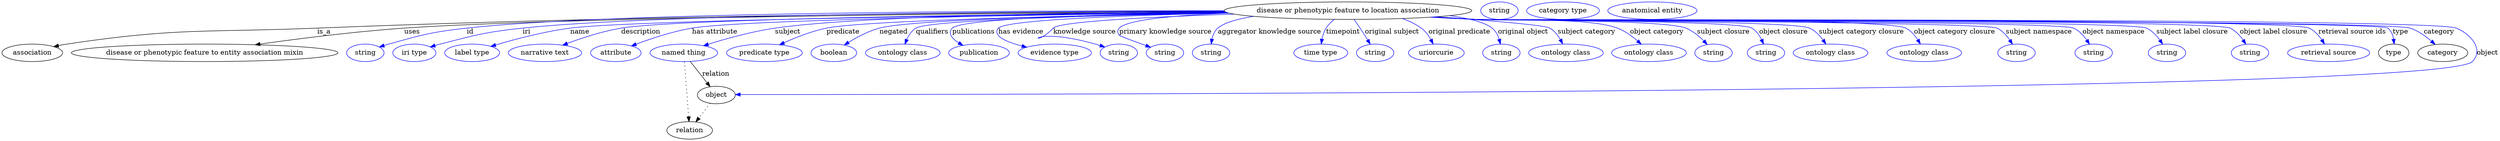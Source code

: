 digraph {
	graph [bb="0,0,5138.4,283"];
	node [label="\N"];
	"disease or phenotypic feature to location association"	[height=0.5,
		label="disease or phenotypic feature to location association",
		pos="2770.4,265",
		width=7.0771];
	association	[height=0.5,
		pos="62.394,178",
		width=1.7332];
	"disease or phenotypic feature to location association" -> association	[label=is_a,
		lp="663.39,221.5",
		pos="e,106.72,190.7 2516,263.7 2117.8,262.35 1323,256.13 649.39,229 420.22,219.77 361.25,229.8 134.39,196 128.62,195.14 122.62,194.05 \
116.66,192.83"];
	"disease or phenotypic feature to entity association mixin"	[height=0.5,
		pos="417.39,178",
		width=7.6188];
	"disease or phenotypic feature to location association" -> "disease or phenotypic feature to entity association mixin"	[label=uses,
		lp="844.89,221.5",
		pos="e,521.42,194.66 2517.4,262.68 2068.3,259.81 1148.9,251.32 828.39,229 727.72,221.99 613.86,207.63 531.55,196.09"];
	id	[color=blue,
		height=0.5,
		label=string,
		pos="748.39,178",
		width=1.0652];
	"disease or phenotypic feature to location association" -> id	[color=blue,
		label=id,
		lp="964.39,221.5",
		pos="e,777.38,189.99 2515.6,264.83 2089.7,265.24 1251.2,261.67 957.39,229 884.8,220.93 866.77,215.57 796.39,196 793.29,195.14 790.09,\
194.17 786.89,193.15",
		style=solid];
	iri	[color=blue,
		height=0.5,
		label="iri type",
		pos="849.39,178",
		width=1.2277];
	"disease or phenotypic feature to location association" -> iri	[color=blue,
		label=iri,
		lp="1079.4,221.5",
		pos="e,882.3,190.21 2515.9,264.13 2112.3,263.42 1343.3,258.13 1071.4,229 995.3,220.85 976.51,215.05 902.39,196 899.02,195.13 895.54,194.17 \
892.05,193.16",
		style=solid];
	name	[color=blue,
		height=0.5,
		label="label type",
		pos="968.39,178",
		width=1.5707];
	"disease or phenotypic feature to location association" -> name	[color=blue,
		label=name,
		lp="1189.4,221.5",
		pos="e,1006.8,191.31 2520.2,261.52 2103.3,256.95 1299.1,246.06 1169.4,229 1116.2,222 1056.7,206.18 1016.4,194.19",
		style=solid];
	description	[color=blue,
		height=0.5,
		label="narrative text",
		pos="1118.4,178",
		width=2.0943];
	"disease or phenotypic feature to location association" -> description	[color=blue,
		label=description,
		lp="1314.9,221.5",
		pos="e,1154.5,193.86 2518.7,262.04 2124.3,258.38 1393.1,248.99 1274.4,229 1236.3,222.59 1194.7,208.91 1164.1,197.48",
		style=solid];
	"has attribute"	[color=blue,
		height=0.5,
		label=attribute,
		pos="1263.4,178",
		width=1.4443];
	"disease or phenotypic feature to location association" -> "has attribute"	[color=blue,
		label="has attribute",
		lp="1467.4,221.5",
		pos="e,1295.5,192.18 2520.6,261.33 2160,256.89 1525.3,246.7 1420.4,229 1380.3,222.24 1336.3,207.57 1305.2,195.87",
		style=solid];
	subject	[color=blue,
		height=0.5,
		label="named thing",
		pos="1403.4,178",
		width=1.9318];
	"disease or phenotypic feature to location association" -> subject	[color=blue,
		label=subject,
		lp="1616.4,221.5",
		pos="e,1443.7,192.68 2516.5,263.34 2224.2,261.36 1762.3,254.19 1590.4,229 1543.1,222.07 1490.6,207.4 1453.3,195.73",
		style=solid];
	predicate	[color=blue,
		height=0.5,
		label="predicate type",
		pos="1569.4,178",
		width=2.1665];
	"disease or phenotypic feature to location association" -> predicate	[color=blue,
		label=predicate,
		lp="1730.4,221.5",
		pos="e,1600.3,194.64 2523.8,260.4 2231.8,255.43 1774.9,245.22 1696.4,229 1666.3,222.78 1634.1,210.01 1609.6,198.94",
		style=solid];
	negated	[color=blue,
		height=0.5,
		label=boolean,
		pos="1712.4,178",
		width=1.2999];
	"disease or phenotypic feature to location association" -> negated	[color=blue,
		label=negated,
		lp="1834.4,221.5",
		pos="e,1733.7,194.16 2522.5,260.83 2259.5,256.55 1872.6,247.23 1805.4,229 1782.9,222.91 1759.9,210.58 1742.4,199.68",
		style=solid];
	qualifiers	[color=blue,
		height=0.5,
		label="ontology class",
		pos="1853.4,178",
		width=2.1304];
	"disease or phenotypic feature to location association" -> qualifiers	[color=blue,
		label=qualifiers,
		lp="1913.9,221.5",
		pos="e,1857.8,195.99 2524.4,260.29 2270.5,255.56 1907.5,245.9 1880.4,229 1871.8,223.63 1865.7,214.51 1861.6,205.52",
		style=solid];
	publications	[color=blue,
		height=0.5,
		label=publication,
		pos="2010.4,178",
		width=1.7332];
	"disease or phenotypic feature to location association" -> publications	[color=blue,
		label=publications,
		lp="1999.4,221.5",
		pos="e,1977.5,193.31 2520.2,261.55 2288,258 1975,249.44 1955.4,229 1945.3,218.5 1954.8,207.57 1968.5,198.61",
		style=solid];
	"has evidence"	[color=blue,
		height=0.5,
		label="evidence type",
		pos="2166.4,178",
		width=2.0943];
	"disease or phenotypic feature to location association" -> "has evidence"	[color=blue,
		label="has evidence",
		lp="2096.9,221.5",
		pos="e,2108.7,189.71 2525,260.03 2322.9,255.52 2067,246.4 2050.4,229 2045.8,224.17 2046.4,219.35 2050.4,214 2056.9,205.25 2077.2,197.84 \
2099,192.13",
		style=solid];
	"knowledge source"	[color=blue,
		height=0.5,
		label=string,
		pos="2298.4,178",
		width=1.0652];
	"disease or phenotypic feature to location association" -> "knowledge source"	[color=blue,
		label="knowledge source",
		lp="2227.9,221.5",
		pos="e,2269.4,189.98 2536.1,257.87 2370.9,252.36 2176.6,242.96 2163.4,229 2117.8,180.74 2103.1,237.12 2250.4,196 2253.5,195.13 2256.7,\
194.17 2259.9,193.15",
		style=solid];
	"primary knowledge source"	[color=blue,
		height=0.5,
		label=string,
		pos="2393.4,178",
		width=1.0652];
	"disease or phenotypic feature to location association" -> "primary knowledge source"	[color=blue,
		label="primary knowledge source",
		lp="2394.4,221.5",
		pos="e,2363.8,189.56 2525.4,260.06 2419.6,255.75 2316,246.93 2299.4,229 2294.9,224.11 2295.6,219.48 2299.4,214 2300.3,212.74 2328.9,202.19 \
2354.3,193",
		style=solid];
	"aggregator knowledge source"	[color=blue,
		height=0.5,
		label=string,
		pos="2488.4,178",
		width=1.0652];
	"disease or phenotypic feature to location association" -> "aggregator knowledge source"	[color=blue,
		label="aggregator knowledge source",
		lp="2608.9,221.5",
		pos="e,2488.6,196.37 2576.5,253.32 2543.4,248.09 2515.5,240.37 2502.4,229 2495.8,223.29 2492.2,214.77 2490.3,206.36",
		style=solid];
	timepoint	[color=blue,
		height=0.5,
		label="time type",
		pos="2714.4,178",
		width=1.5346];
	"disease or phenotypic feature to location association" -> timepoint	[color=blue,
		label=timepoint,
		lp="2760.4,221.5",
		pos="e,2715.3,196.31 2742.3,246.98 2735.9,241.92 2729.7,235.86 2725.4,229 2721.2,222.28 2718.5,214.16 2716.9,206.44",
		style=solid];
	"original subject"	[color=blue,
		height=0.5,
		label=string,
		pos="2826.4,178",
		width=1.0652];
	"disease or phenotypic feature to location association" -> "original subject"	[color=blue,
		label="original subject",
		lp="2861.4,221.5",
		pos="e,2816.3,195.84 2783.1,246.71 2787.1,241.11 2791.5,234.84 2795.4,229 2800.7,221.09 2806.2,212.33 2811.1,204.38",
		style=solid];
	"original predicate"	[color=blue,
		height=0.5,
		label=uriorcurie,
		pos="2952.4,178",
		width=1.5887];
	"disease or phenotypic feature to location association" -> "original predicate"	[color=blue,
		label="original predicate",
		lp="2999.9,221.5",
		pos="e,2945.8,196.33 2882.4,248.69 2896.3,243.8 2909.7,237.39 2921.4,229 2929.7,223.06 2936.2,214.14 2941.1,205.48",
		style=solid];
	"original object"	[color=blue,
		height=0.5,
		label=string,
		pos="3086.4,178",
		width=1.0652];
	"disease or phenotypic feature to location association" -> "original object"	[color=blue,
		label="original object",
		lp="3130.9,221.5",
		pos="e,3084.4,196.05 2979.5,254.68 3018.3,249.41 3051.6,241.33 3067.4,229 3074.7,223.33 3079.1,214.55 3081.9,205.92",
		style=solid];
	"subject category"	[color=blue,
		height=0.5,
		label="ontology class",
		pos="3219.4,178",
		width=2.1304];
	"disease or phenotypic feature to location association" -> "subject category"	[color=blue,
		label="subject category",
		lp="3261.9,221.5",
		pos="e,3212.7,196.41 2951.3,252.33 3058.6,244.81 3175.8,235.3 3186.4,229 3195.6,223.56 3202.7,214.47 3207.9,205.52",
		style=solid];
	"object category"	[color=blue,
		height=0.5,
		label="ontology class",
		pos="3390.4,178",
		width=2.1304];
	"disease or phenotypic feature to location association" -> "object category"	[color=blue,
		label="object category",
		lp="3406.9,221.5",
		pos="e,3374.5,195.69 2951.1,252.3 2979,250.51 3007.5,248.7 3034.4,247 3099.1,242.92 3264.7,251.75 3325.4,229 3340.8,223.23 3355.5,212.51 \
3367,202.47",
		style=solid];
	"subject closure"	[color=blue,
		height=0.5,
		label=string,
		pos="3523.4,178",
		width=1.0652];
	"disease or phenotypic feature to location association" -> "subject closure"	[color=blue,
		label="subject closure",
		lp="3543.9,221.5",
		pos="e,3510.3,195.29 2947.5,252.04 2976.5,250.24 3006.3,248.49 3034.4,247 3082.4,244.46 3421.8,246.86 3466.4,229 3480.4,223.39 3493.3,\
212.76 3503.3,202.74",
		style=solid];
	"object closure"	[color=blue,
		height=0.5,
		label=string,
		pos="3631.4,178",
		width=1.0652];
	"disease or phenotypic feature to location association" -> "object closure"	[color=blue,
		label="object closure",
		lp="3667.4,221.5",
		pos="e,3626.4,196.06 2945.7,251.91 2975.3,250.1 3005.7,248.38 3034.4,247 3065.9,245.49 3575.3,245.19 3602.4,229 3611.3,223.65 3617.8,\
214.41 3622.3,205.31",
		style=solid];
	"subject category closure"	[color=blue,
		height=0.5,
		label="ontology class",
		pos="3764.4,178",
		width=2.1304];
	"disease or phenotypic feature to location association" -> "subject category closure"	[color=blue,
		label="subject category closure",
		lp="3827.9,221.5",
		pos="e,3754.8,196.26 2944.7,251.84 2974.6,250.02 3005.4,248.31 3034.4,247 3072.5,245.27 3686.9,245.38 3721.4,229 3732.5,223.74 3741.8,\
214.11 3748.9,204.71",
		style=solid];
	"object category closure"	[color=blue,
		height=0.5,
		label="ontology class",
		pos="3957.4,178",
		width=2.1304];
	"disease or phenotypic feature to location association" -> "object category closure"	[color=blue,
		label="object category closure",
		lp="4019.9,221.5",
		pos="e,3949.4,196.23 2943.6,251.75 2973.8,249.93 3005,248.24 3034.4,247 3083.5,244.92 3875.6,251.3 3919.4,229 3929.7,223.75 3938,214.27 \
3944.2,204.96",
		style=solid];
	"subject namespace"	[color=blue,
		height=0.5,
		label=string,
		pos="4147.4,178",
		width=1.0652];
	"disease or phenotypic feature to location association" -> "subject namespace"	[color=blue,
		label="subject namespace",
		lp="4193.4,221.5",
		pos="e,4139.1,195.78 2942.9,251.71 2973.4,249.88 3004.8,248.2 3034.4,247 3064.2,245.79 4080.6,242.14 4107.4,229 4118.2,223.67 4127.1,\
213.85 4133.7,204.32",
		style=solid];
	"object namespace"	[color=blue,
		height=0.5,
		label=string,
		pos="4306.4,178",
		width=1.0652];
	"disease or phenotypic feature to location association" -> "object namespace"	[color=blue,
		label="object namespace",
		lp="4347.4,221.5",
		pos="e,4297.8,195.8 2942.2,251.7 2972.9,249.85 3004.6,248.18 3034.4,247 3068.6,245.65 4234.6,243.85 4265.4,229 4276.4,223.7 4285.4,213.88 \
4292.2,204.34",
		style=solid];
	"subject label closure"	[color=blue,
		height=0.5,
		label=string,
		pos="4457.4,178",
		width=1.0652];
	"disease or phenotypic feature to location association" -> "subject label closure"	[color=blue,
		label="subject label closure",
		lp="4509.4,221.5",
		pos="e,4448.5,195.81 2941.8,251.68 2972.6,249.83 3004.4,248.16 3034.4,247 3072.7,245.52 4380.7,245.43 4415.4,229 4426.5,223.72 4435.8,\
213.91 4442.7,204.36",
		style=solid];
	"object label closure"	[color=blue,
		height=0.5,
		label=string,
		pos="4628.4,178",
		width=1.0652];
	"disease or phenotypic feature to location association" -> "object label closure"	[color=blue,
		label="object label closure",
		lp="4676.9,221.5",
		pos="e,4619.8,195.81 2941.8,251.64 2972.6,249.8 3004.4,248.14 3034.4,247 3077.5,245.36 4548.5,247.68 4587.4,229 4598.4,223.72 4607.4,\
213.9 4614.2,204.36",
		style=solid];
	"retrieval source ids"	[color=blue,
		height=0.5,
		label="retrieval source",
		pos="4790.4,178",
		width=2.347];
	"disease or phenotypic feature to location association" -> "retrieval source ids"	[color=blue,
		label="retrieval source ids",
		lp="4838.9,221.5",
		pos="e,4781.8,196.3 2941.5,251.64 2972.4,249.79 3004.3,248.12 3034.4,247 3082,245.22 4707.5,249.87 4750.4,229 4761.1,223.78 4769.9,214.17 \
4776.4,204.75",
		style=solid];
	type	[height=0.5,
		pos="4924.4,178",
		width=0.86659];
	"disease or phenotypic feature to location association" -> type	[color=blue,
		label=type,
		lp="4938.4,221.5",
		pos="e,4925.2,196.19 2941.1,251.64 2972.1,249.78 3004.2,248.12 3034.4,247 3060.5,246.04 4892,245.25 4912.4,229 4919.2,223.54 4922.6,214.93 \
4924.2,206.37",
		style=solid];
	category	[height=0.5,
		pos="5025.4,178",
		width=1.4263];
	"disease or phenotypic feature to location association" -> category	[color=blue,
		label=category,
		lp="5017.9,221.5",
		pos="e,5009.8,195.26 2941.1,251.63 2972.1,249.77 3004.2,248.11 3034.4,247 3087.8,245.03 4907.7,246.08 4958.4,229 4974.6,223.54 4990.1,\
212.51 5002.1,202.2",
		style=solid];
	object	[height=0.5,
		pos="1470.4,91",
		width=1.0832];
	"disease or phenotypic feature to location association" -> object	[color=blue,
		label=object,
		lp="5116.4,178",
		pos="e,1509.6,91.976 2941.1,251.62 2972.1,249.76 3004.2,248.11 3034.4,247 3090.4,244.95 5001.8,251.09 5053.4,229 5084.5,215.69 5109.1,\
184.13 5085.4,160 5020,93.321 1948.3,91.853 1519.8,91.973",
		style=solid];
	subject -> object	[label=relation,
		lp="1469.4,134.5",
		pos="e,1457.6,108.18 1416.6,160.21 1426.5,147.71 1440.1,130.45 1451.1,116.43"];
	relation	[height=0.5,
		pos="1415.4,18",
		width=1.2999];
	subject -> relation	[pos="e,1414.1,36.188 1404.7,159.79 1406.8,132.48 1410.8,78.994 1413.3,46.38",
		style=dotted];
	association_type	[color=blue,
		height=0.5,
		label=string,
		pos="3081.4,265",
		width=1.0652];
	association_category	[color=blue,
		height=0.5,
		label="category type",
		pos="3212.4,265",
		width=2.0762];
	object -> relation	[pos="e,1428.2,35.54 1457.9,73.889 1451,64.939 1442.2,53.617 1434.4,43.584",
		style=dotted];
	"disease or phenotypic feature to location association_object"	[color=blue,
		height=0.5,
		label="anatomical entity",
		pos="3396.4,265",
		width=2.5456];
}
